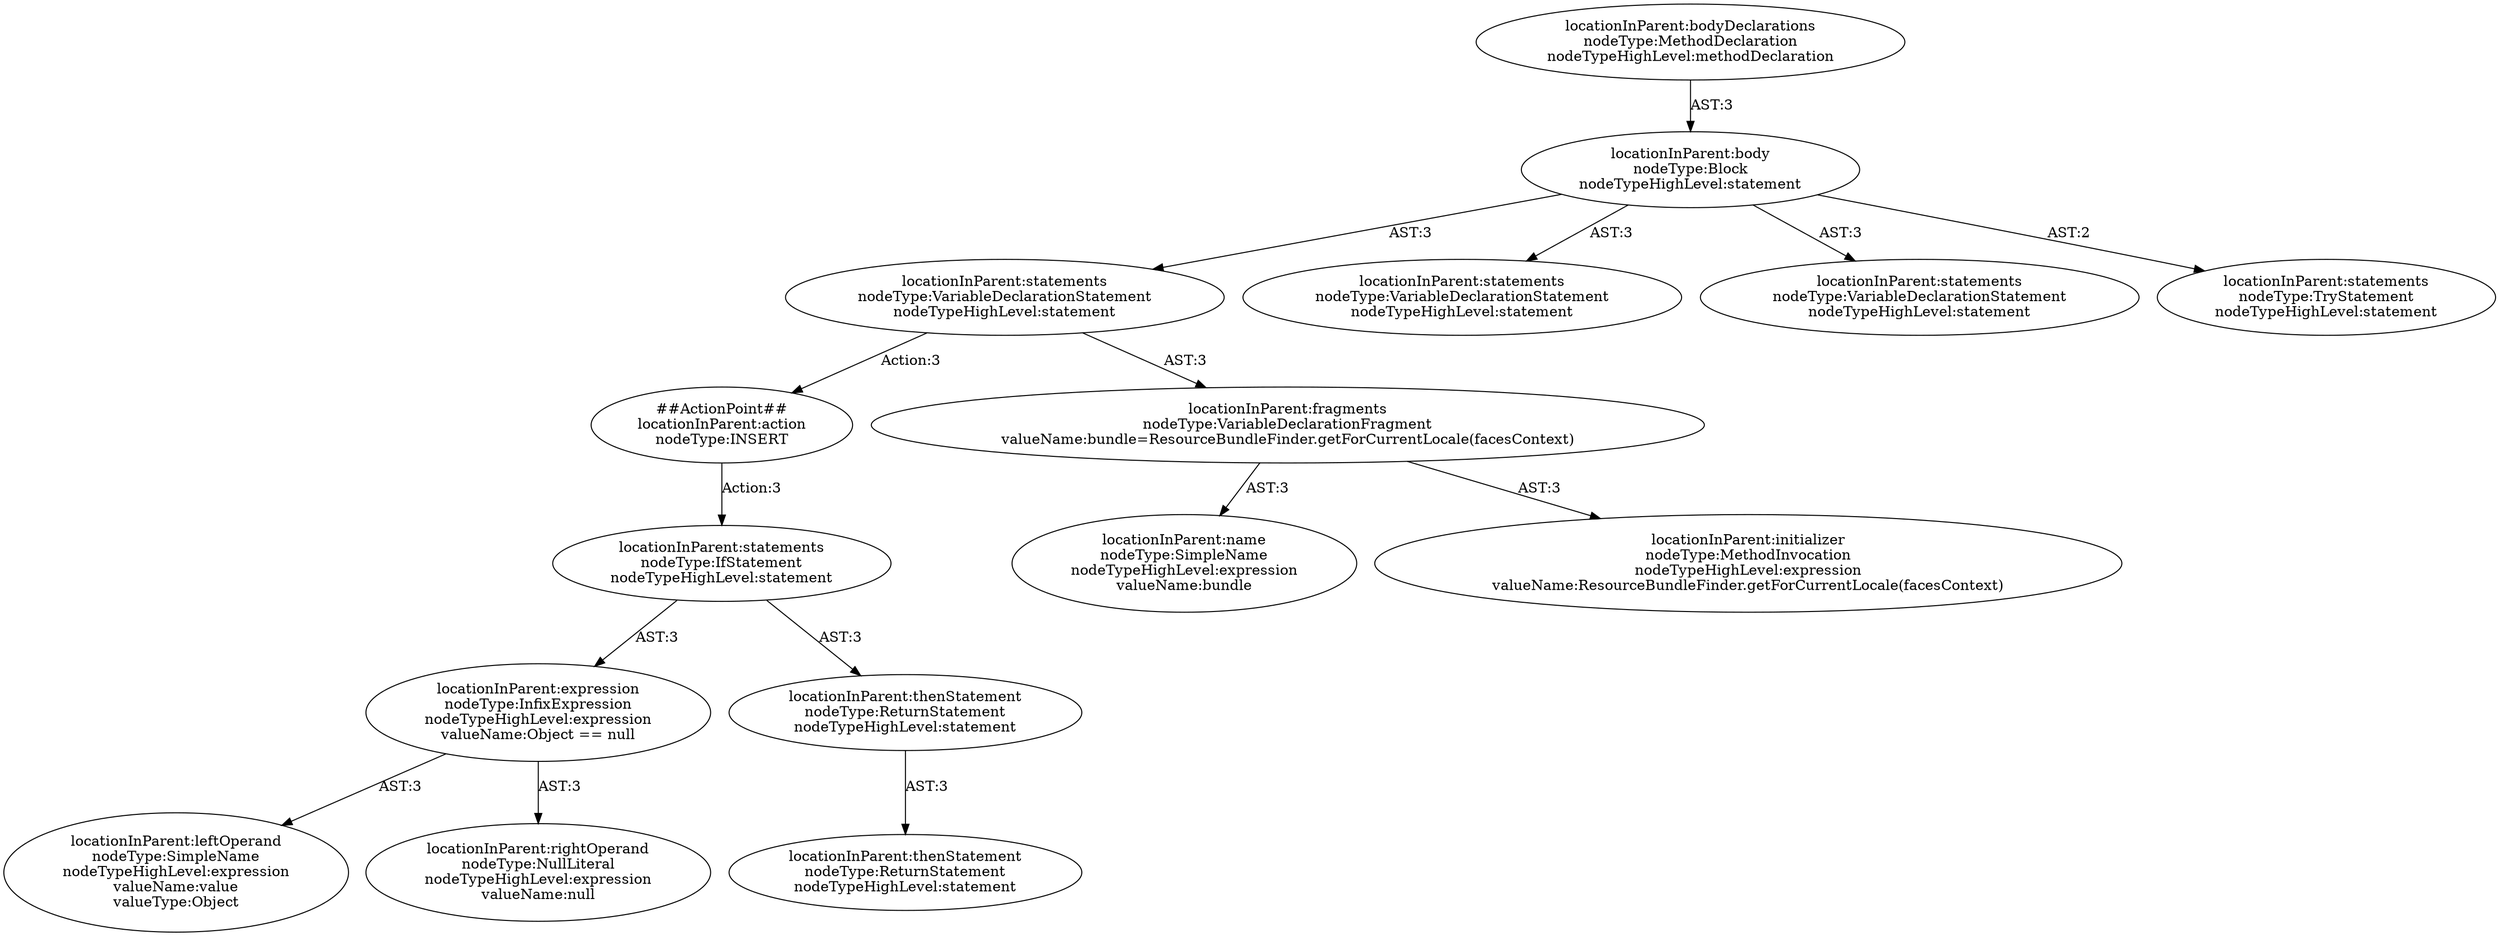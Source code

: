 digraph "Pattern" {
0 [label="##ActionPoint##\nlocationInParent:action\nnodeType:INSERT" shape=ellipse]
1 [label="locationInParent:statements\nnodeType:VariableDeclarationStatement\nnodeTypeHighLevel:statement" shape=ellipse]
2 [label="locationInParent:body\nnodeType:Block\nnodeTypeHighLevel:statement" shape=ellipse]
3 [label="locationInParent:bodyDeclarations\nnodeType:MethodDeclaration\nnodeTypeHighLevel:methodDeclaration" shape=ellipse]
4 [label="locationInParent:statements\nnodeType:VariableDeclarationStatement\nnodeTypeHighLevel:statement" shape=ellipse]
5 [label="locationInParent:statements\nnodeType:VariableDeclarationStatement\nnodeTypeHighLevel:statement" shape=ellipse]
6 [label="locationInParent:statements\nnodeType:TryStatement\nnodeTypeHighLevel:statement" shape=ellipse]
7 [label="locationInParent:fragments\nnodeType:VariableDeclarationFragment\nvalueName:bundle=ResourceBundleFinder.getForCurrentLocale(facesContext)" shape=ellipse]
8 [label="locationInParent:name\nnodeType:SimpleName\nnodeTypeHighLevel:expression\nvalueName:bundle" shape=ellipse]
9 [label="locationInParent:initializer\nnodeType:MethodInvocation\nnodeTypeHighLevel:expression\nvalueName:ResourceBundleFinder.getForCurrentLocale(facesContext)" shape=ellipse]
10 [label="locationInParent:statements\nnodeType:IfStatement\nnodeTypeHighLevel:statement" shape=ellipse]
11 [label="locationInParent:expression\nnodeType:InfixExpression\nnodeTypeHighLevel:expression\nvalueName:Object == null" shape=ellipse]
12 [label="locationInParent:leftOperand\nnodeType:SimpleName\nnodeTypeHighLevel:expression\nvalueName:value\nvalueType:Object" shape=ellipse]
13 [label="locationInParent:rightOperand\nnodeType:NullLiteral\nnodeTypeHighLevel:expression\nvalueName:null" shape=ellipse]
14 [label="locationInParent:thenStatement\nnodeType:ReturnStatement\nnodeTypeHighLevel:statement" shape=ellipse]
15 [label="locationInParent:thenStatement\nnodeType:ReturnStatement\nnodeTypeHighLevel:statement" shape=ellipse]
0 -> 10 [label="Action:3"];
1 -> 0 [label="Action:3"];
1 -> 7 [label="AST:3"];
2 -> 1 [label="AST:3"];
2 -> 4 [label="AST:3"];
2 -> 5 [label="AST:3"];
2 -> 6 [label="AST:2"];
3 -> 2 [label="AST:3"];
7 -> 8 [label="AST:3"];
7 -> 9 [label="AST:3"];
10 -> 11 [label="AST:3"];
10 -> 14 [label="AST:3"];
11 -> 12 [label="AST:3"];
11 -> 13 [label="AST:3"];
14 -> 15 [label="AST:3"];
}